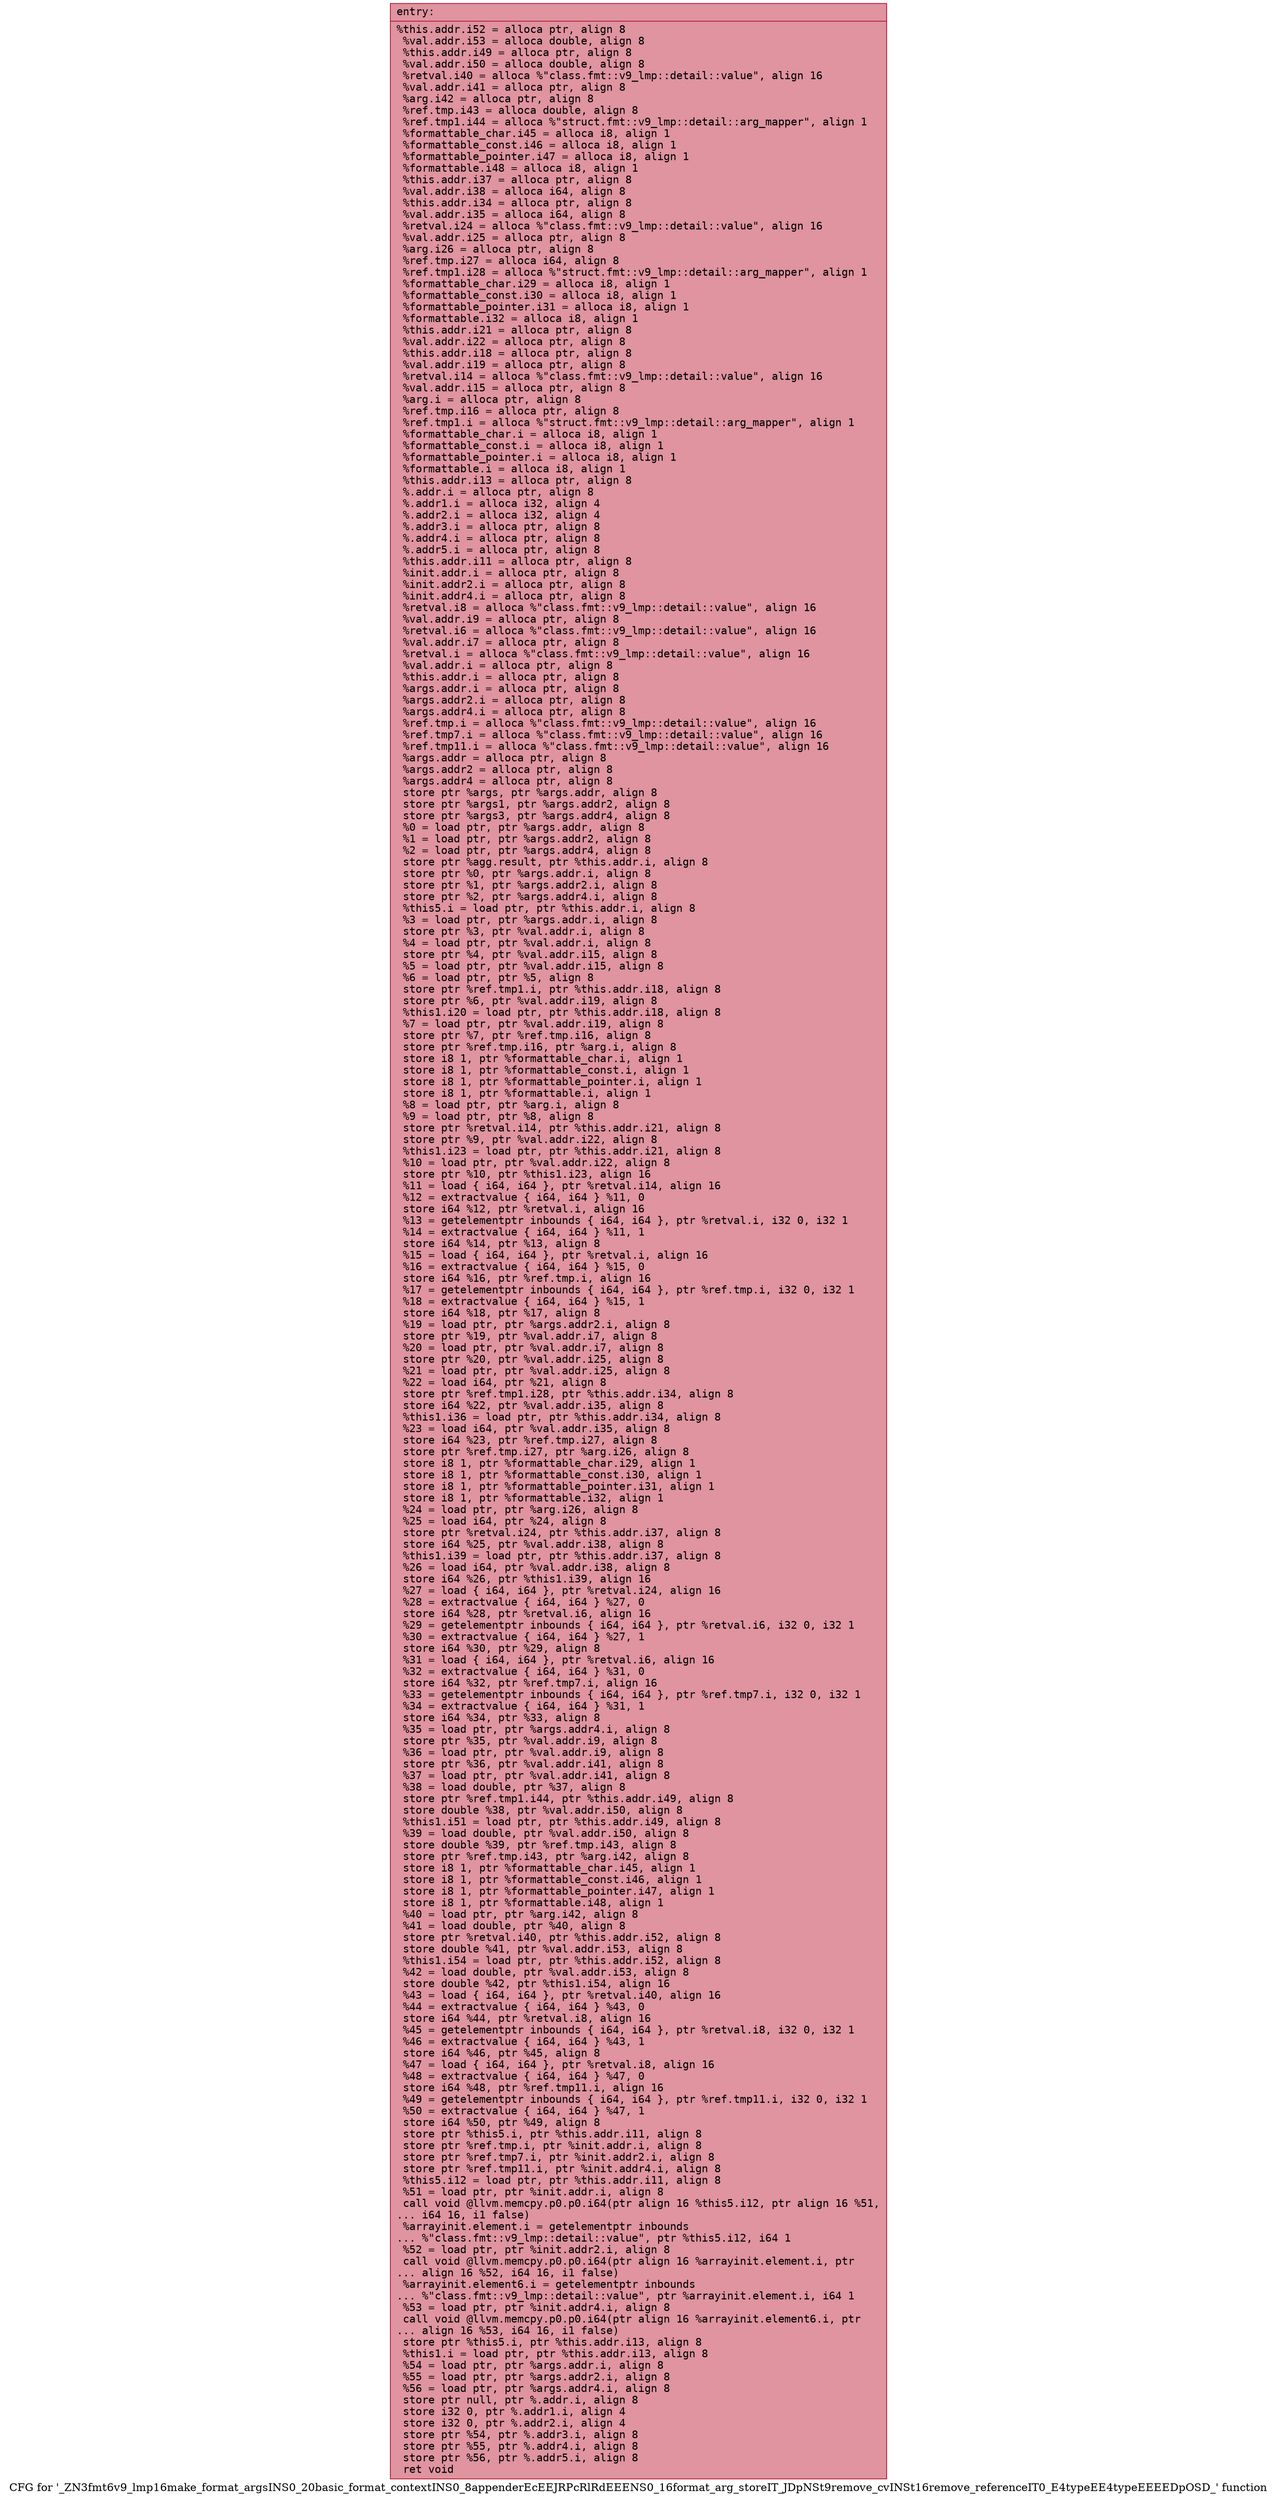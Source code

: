 digraph "CFG for '_ZN3fmt6v9_lmp16make_format_argsINS0_20basic_format_contextINS0_8appenderEcEEJRPcRlRdEEENS0_16format_arg_storeIT_JDpNSt9remove_cvINSt16remove_referenceIT0_E4typeEE4typeEEEEDpOSD_' function" {
	label="CFG for '_ZN3fmt6v9_lmp16make_format_argsINS0_20basic_format_contextINS0_8appenderEcEEJRPcRlRdEEENS0_16format_arg_storeIT_JDpNSt9remove_cvINSt16remove_referenceIT0_E4typeEE4typeEEEEDpOSD_' function";

	Node0x55f5612db430 [shape=record,color="#b70d28ff", style=filled, fillcolor="#b70d2870" fontname="Courier",label="{entry:\l|  %this.addr.i52 = alloca ptr, align 8\l  %val.addr.i53 = alloca double, align 8\l  %this.addr.i49 = alloca ptr, align 8\l  %val.addr.i50 = alloca double, align 8\l  %retval.i40 = alloca %\"class.fmt::v9_lmp::detail::value\", align 16\l  %val.addr.i41 = alloca ptr, align 8\l  %arg.i42 = alloca ptr, align 8\l  %ref.tmp.i43 = alloca double, align 8\l  %ref.tmp1.i44 = alloca %\"struct.fmt::v9_lmp::detail::arg_mapper\", align 1\l  %formattable_char.i45 = alloca i8, align 1\l  %formattable_const.i46 = alloca i8, align 1\l  %formattable_pointer.i47 = alloca i8, align 1\l  %formattable.i48 = alloca i8, align 1\l  %this.addr.i37 = alloca ptr, align 8\l  %val.addr.i38 = alloca i64, align 8\l  %this.addr.i34 = alloca ptr, align 8\l  %val.addr.i35 = alloca i64, align 8\l  %retval.i24 = alloca %\"class.fmt::v9_lmp::detail::value\", align 16\l  %val.addr.i25 = alloca ptr, align 8\l  %arg.i26 = alloca ptr, align 8\l  %ref.tmp.i27 = alloca i64, align 8\l  %ref.tmp1.i28 = alloca %\"struct.fmt::v9_lmp::detail::arg_mapper\", align 1\l  %formattable_char.i29 = alloca i8, align 1\l  %formattable_const.i30 = alloca i8, align 1\l  %formattable_pointer.i31 = alloca i8, align 1\l  %formattable.i32 = alloca i8, align 1\l  %this.addr.i21 = alloca ptr, align 8\l  %val.addr.i22 = alloca ptr, align 8\l  %this.addr.i18 = alloca ptr, align 8\l  %val.addr.i19 = alloca ptr, align 8\l  %retval.i14 = alloca %\"class.fmt::v9_lmp::detail::value\", align 16\l  %val.addr.i15 = alloca ptr, align 8\l  %arg.i = alloca ptr, align 8\l  %ref.tmp.i16 = alloca ptr, align 8\l  %ref.tmp1.i = alloca %\"struct.fmt::v9_lmp::detail::arg_mapper\", align 1\l  %formattable_char.i = alloca i8, align 1\l  %formattable_const.i = alloca i8, align 1\l  %formattable_pointer.i = alloca i8, align 1\l  %formattable.i = alloca i8, align 1\l  %this.addr.i13 = alloca ptr, align 8\l  %.addr.i = alloca ptr, align 8\l  %.addr1.i = alloca i32, align 4\l  %.addr2.i = alloca i32, align 4\l  %.addr3.i = alloca ptr, align 8\l  %.addr4.i = alloca ptr, align 8\l  %.addr5.i = alloca ptr, align 8\l  %this.addr.i11 = alloca ptr, align 8\l  %init.addr.i = alloca ptr, align 8\l  %init.addr2.i = alloca ptr, align 8\l  %init.addr4.i = alloca ptr, align 8\l  %retval.i8 = alloca %\"class.fmt::v9_lmp::detail::value\", align 16\l  %val.addr.i9 = alloca ptr, align 8\l  %retval.i6 = alloca %\"class.fmt::v9_lmp::detail::value\", align 16\l  %val.addr.i7 = alloca ptr, align 8\l  %retval.i = alloca %\"class.fmt::v9_lmp::detail::value\", align 16\l  %val.addr.i = alloca ptr, align 8\l  %this.addr.i = alloca ptr, align 8\l  %args.addr.i = alloca ptr, align 8\l  %args.addr2.i = alloca ptr, align 8\l  %args.addr4.i = alloca ptr, align 8\l  %ref.tmp.i = alloca %\"class.fmt::v9_lmp::detail::value\", align 16\l  %ref.tmp7.i = alloca %\"class.fmt::v9_lmp::detail::value\", align 16\l  %ref.tmp11.i = alloca %\"class.fmt::v9_lmp::detail::value\", align 16\l  %args.addr = alloca ptr, align 8\l  %args.addr2 = alloca ptr, align 8\l  %args.addr4 = alloca ptr, align 8\l  store ptr %args, ptr %args.addr, align 8\l  store ptr %args1, ptr %args.addr2, align 8\l  store ptr %args3, ptr %args.addr4, align 8\l  %0 = load ptr, ptr %args.addr, align 8\l  %1 = load ptr, ptr %args.addr2, align 8\l  %2 = load ptr, ptr %args.addr4, align 8\l  store ptr %agg.result, ptr %this.addr.i, align 8\l  store ptr %0, ptr %args.addr.i, align 8\l  store ptr %1, ptr %args.addr2.i, align 8\l  store ptr %2, ptr %args.addr4.i, align 8\l  %this5.i = load ptr, ptr %this.addr.i, align 8\l  %3 = load ptr, ptr %args.addr.i, align 8\l  store ptr %3, ptr %val.addr.i, align 8\l  %4 = load ptr, ptr %val.addr.i, align 8\l  store ptr %4, ptr %val.addr.i15, align 8\l  %5 = load ptr, ptr %val.addr.i15, align 8\l  %6 = load ptr, ptr %5, align 8\l  store ptr %ref.tmp1.i, ptr %this.addr.i18, align 8\l  store ptr %6, ptr %val.addr.i19, align 8\l  %this1.i20 = load ptr, ptr %this.addr.i18, align 8\l  %7 = load ptr, ptr %val.addr.i19, align 8\l  store ptr %7, ptr %ref.tmp.i16, align 8\l  store ptr %ref.tmp.i16, ptr %arg.i, align 8\l  store i8 1, ptr %formattable_char.i, align 1\l  store i8 1, ptr %formattable_const.i, align 1\l  store i8 1, ptr %formattable_pointer.i, align 1\l  store i8 1, ptr %formattable.i, align 1\l  %8 = load ptr, ptr %arg.i, align 8\l  %9 = load ptr, ptr %8, align 8\l  store ptr %retval.i14, ptr %this.addr.i21, align 8\l  store ptr %9, ptr %val.addr.i22, align 8\l  %this1.i23 = load ptr, ptr %this.addr.i21, align 8\l  %10 = load ptr, ptr %val.addr.i22, align 8\l  store ptr %10, ptr %this1.i23, align 16\l  %11 = load \{ i64, i64 \}, ptr %retval.i14, align 16\l  %12 = extractvalue \{ i64, i64 \} %11, 0\l  store i64 %12, ptr %retval.i, align 16\l  %13 = getelementptr inbounds \{ i64, i64 \}, ptr %retval.i, i32 0, i32 1\l  %14 = extractvalue \{ i64, i64 \} %11, 1\l  store i64 %14, ptr %13, align 8\l  %15 = load \{ i64, i64 \}, ptr %retval.i, align 16\l  %16 = extractvalue \{ i64, i64 \} %15, 0\l  store i64 %16, ptr %ref.tmp.i, align 16\l  %17 = getelementptr inbounds \{ i64, i64 \}, ptr %ref.tmp.i, i32 0, i32 1\l  %18 = extractvalue \{ i64, i64 \} %15, 1\l  store i64 %18, ptr %17, align 8\l  %19 = load ptr, ptr %args.addr2.i, align 8\l  store ptr %19, ptr %val.addr.i7, align 8\l  %20 = load ptr, ptr %val.addr.i7, align 8\l  store ptr %20, ptr %val.addr.i25, align 8\l  %21 = load ptr, ptr %val.addr.i25, align 8\l  %22 = load i64, ptr %21, align 8\l  store ptr %ref.tmp1.i28, ptr %this.addr.i34, align 8\l  store i64 %22, ptr %val.addr.i35, align 8\l  %this1.i36 = load ptr, ptr %this.addr.i34, align 8\l  %23 = load i64, ptr %val.addr.i35, align 8\l  store i64 %23, ptr %ref.tmp.i27, align 8\l  store ptr %ref.tmp.i27, ptr %arg.i26, align 8\l  store i8 1, ptr %formattable_char.i29, align 1\l  store i8 1, ptr %formattable_const.i30, align 1\l  store i8 1, ptr %formattable_pointer.i31, align 1\l  store i8 1, ptr %formattable.i32, align 1\l  %24 = load ptr, ptr %arg.i26, align 8\l  %25 = load i64, ptr %24, align 8\l  store ptr %retval.i24, ptr %this.addr.i37, align 8\l  store i64 %25, ptr %val.addr.i38, align 8\l  %this1.i39 = load ptr, ptr %this.addr.i37, align 8\l  %26 = load i64, ptr %val.addr.i38, align 8\l  store i64 %26, ptr %this1.i39, align 16\l  %27 = load \{ i64, i64 \}, ptr %retval.i24, align 16\l  %28 = extractvalue \{ i64, i64 \} %27, 0\l  store i64 %28, ptr %retval.i6, align 16\l  %29 = getelementptr inbounds \{ i64, i64 \}, ptr %retval.i6, i32 0, i32 1\l  %30 = extractvalue \{ i64, i64 \} %27, 1\l  store i64 %30, ptr %29, align 8\l  %31 = load \{ i64, i64 \}, ptr %retval.i6, align 16\l  %32 = extractvalue \{ i64, i64 \} %31, 0\l  store i64 %32, ptr %ref.tmp7.i, align 16\l  %33 = getelementptr inbounds \{ i64, i64 \}, ptr %ref.tmp7.i, i32 0, i32 1\l  %34 = extractvalue \{ i64, i64 \} %31, 1\l  store i64 %34, ptr %33, align 8\l  %35 = load ptr, ptr %args.addr4.i, align 8\l  store ptr %35, ptr %val.addr.i9, align 8\l  %36 = load ptr, ptr %val.addr.i9, align 8\l  store ptr %36, ptr %val.addr.i41, align 8\l  %37 = load ptr, ptr %val.addr.i41, align 8\l  %38 = load double, ptr %37, align 8\l  store ptr %ref.tmp1.i44, ptr %this.addr.i49, align 8\l  store double %38, ptr %val.addr.i50, align 8\l  %this1.i51 = load ptr, ptr %this.addr.i49, align 8\l  %39 = load double, ptr %val.addr.i50, align 8\l  store double %39, ptr %ref.tmp.i43, align 8\l  store ptr %ref.tmp.i43, ptr %arg.i42, align 8\l  store i8 1, ptr %formattable_char.i45, align 1\l  store i8 1, ptr %formattable_const.i46, align 1\l  store i8 1, ptr %formattable_pointer.i47, align 1\l  store i8 1, ptr %formattable.i48, align 1\l  %40 = load ptr, ptr %arg.i42, align 8\l  %41 = load double, ptr %40, align 8\l  store ptr %retval.i40, ptr %this.addr.i52, align 8\l  store double %41, ptr %val.addr.i53, align 8\l  %this1.i54 = load ptr, ptr %this.addr.i52, align 8\l  %42 = load double, ptr %val.addr.i53, align 8\l  store double %42, ptr %this1.i54, align 16\l  %43 = load \{ i64, i64 \}, ptr %retval.i40, align 16\l  %44 = extractvalue \{ i64, i64 \} %43, 0\l  store i64 %44, ptr %retval.i8, align 16\l  %45 = getelementptr inbounds \{ i64, i64 \}, ptr %retval.i8, i32 0, i32 1\l  %46 = extractvalue \{ i64, i64 \} %43, 1\l  store i64 %46, ptr %45, align 8\l  %47 = load \{ i64, i64 \}, ptr %retval.i8, align 16\l  %48 = extractvalue \{ i64, i64 \} %47, 0\l  store i64 %48, ptr %ref.tmp11.i, align 16\l  %49 = getelementptr inbounds \{ i64, i64 \}, ptr %ref.tmp11.i, i32 0, i32 1\l  %50 = extractvalue \{ i64, i64 \} %47, 1\l  store i64 %50, ptr %49, align 8\l  store ptr %this5.i, ptr %this.addr.i11, align 8\l  store ptr %ref.tmp.i, ptr %init.addr.i, align 8\l  store ptr %ref.tmp7.i, ptr %init.addr2.i, align 8\l  store ptr %ref.tmp11.i, ptr %init.addr4.i, align 8\l  %this5.i12 = load ptr, ptr %this.addr.i11, align 8\l  %51 = load ptr, ptr %init.addr.i, align 8\l  call void @llvm.memcpy.p0.p0.i64(ptr align 16 %this5.i12, ptr align 16 %51,\l... i64 16, i1 false)\l  %arrayinit.element.i = getelementptr inbounds\l... %\"class.fmt::v9_lmp::detail::value\", ptr %this5.i12, i64 1\l  %52 = load ptr, ptr %init.addr2.i, align 8\l  call void @llvm.memcpy.p0.p0.i64(ptr align 16 %arrayinit.element.i, ptr\l... align 16 %52, i64 16, i1 false)\l  %arrayinit.element6.i = getelementptr inbounds\l... %\"class.fmt::v9_lmp::detail::value\", ptr %arrayinit.element.i, i64 1\l  %53 = load ptr, ptr %init.addr4.i, align 8\l  call void @llvm.memcpy.p0.p0.i64(ptr align 16 %arrayinit.element6.i, ptr\l... align 16 %53, i64 16, i1 false)\l  store ptr %this5.i, ptr %this.addr.i13, align 8\l  %this1.i = load ptr, ptr %this.addr.i13, align 8\l  %54 = load ptr, ptr %args.addr.i, align 8\l  %55 = load ptr, ptr %args.addr2.i, align 8\l  %56 = load ptr, ptr %args.addr4.i, align 8\l  store ptr null, ptr %.addr.i, align 8\l  store i32 0, ptr %.addr1.i, align 4\l  store i32 0, ptr %.addr2.i, align 4\l  store ptr %54, ptr %.addr3.i, align 8\l  store ptr %55, ptr %.addr4.i, align 8\l  store ptr %56, ptr %.addr5.i, align 8\l  ret void\l}"];
}
